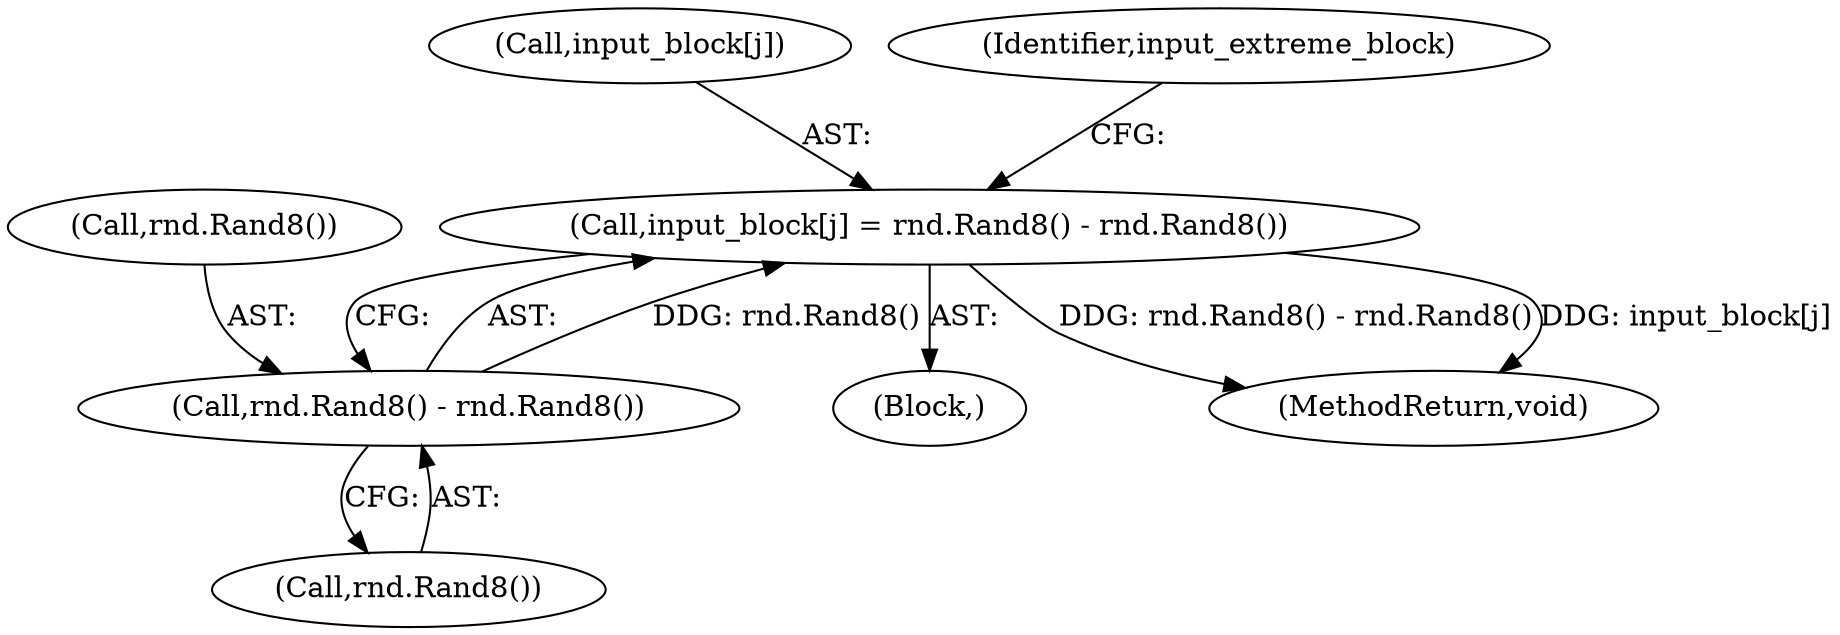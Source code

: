 digraph "1_Android_5a9753fca56f0eeb9f61e342b2fccffc364f9426_79@array" {
"1000149" [label="(Call,input_block[j] = rnd.Rand8() - rnd.Rand8())"];
"1000153" [label="(Call,rnd.Rand8() - rnd.Rand8())"];
"1000154" [label="(Call,rnd.Rand8())"];
"1000153" [label="(Call,rnd.Rand8() - rnd.Rand8())"];
"1000155" [label="(Call,rnd.Rand8())"];
"1000150" [label="(Call,input_block[j])"];
"1000158" [label="(Identifier,input_extreme_block)"];
"1000148" [label="(Block,)"];
"1000149" [label="(Call,input_block[j] = rnd.Rand8() - rnd.Rand8())"];
"1000244" [label="(MethodReturn,void)"];
"1000149" -> "1000148"  [label="AST: "];
"1000149" -> "1000153"  [label="CFG: "];
"1000150" -> "1000149"  [label="AST: "];
"1000153" -> "1000149"  [label="AST: "];
"1000158" -> "1000149"  [label="CFG: "];
"1000149" -> "1000244"  [label="DDG: rnd.Rand8() - rnd.Rand8()"];
"1000149" -> "1000244"  [label="DDG: input_block[j]"];
"1000153" -> "1000149"  [label="DDG: rnd.Rand8()"];
"1000153" -> "1000155"  [label="CFG: "];
"1000154" -> "1000153"  [label="AST: "];
"1000155" -> "1000153"  [label="AST: "];
}
